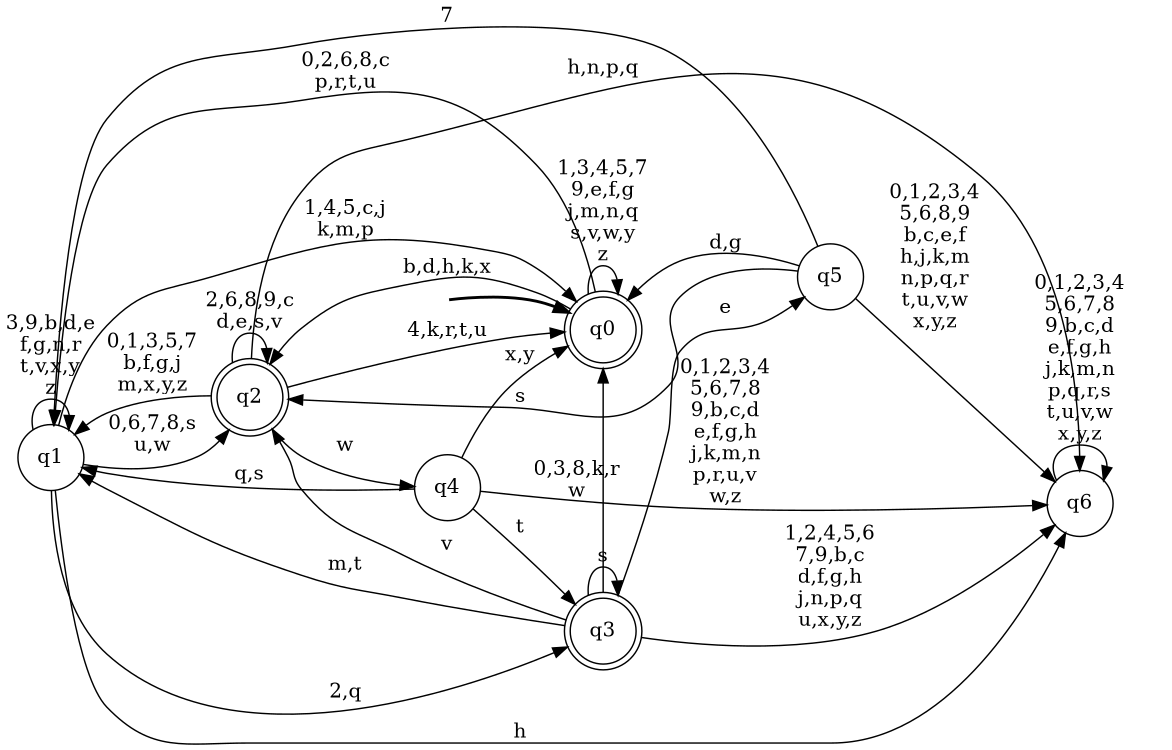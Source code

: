 digraph BlueStar {
__start0 [style = invis, shape = none, label = "", width = 0, height = 0];

rankdir=LR;
size="8,5";

s0 [style="rounded,filled", color="black", fillcolor="white" shape="doublecircle", label="q0"];
s1 [style="filled", color="black", fillcolor="white" shape="circle", label="q1"];
s2 [style="rounded,filled", color="black", fillcolor="white" shape="doublecircle", label="q2"];
s3 [style="rounded,filled", color="black", fillcolor="white" shape="doublecircle", label="q3"];
s4 [style="filled", color="black", fillcolor="white" shape="circle", label="q4"];
s5 [style="filled", color="black", fillcolor="white" shape="circle", label="q5"];
s6 [style="filled", color="black", fillcolor="white" shape="circle", label="q6"];
subgraph cluster_main { 
	graph [pad=".75", ranksep="0.15", nodesep="0.15"];
	 style=invis; 
	__start0 -> s0 [penwidth=2];
}
s0 -> s0 [label="1,3,4,5,7\n9,e,f,g\nj,m,n,q\ns,v,w,y\nz"];
s0 -> s1 [label="0,2,6,8,c\np,r,t,u"];
s0 -> s2 [label="b,d,h,k,x"];
s1 -> s0 [label="1,4,5,c,j\nk,m,p"];
s1 -> s1 [label="3,9,b,d,e\nf,g,n,r\nt,v,x,y\nz"];
s1 -> s2 [label="0,6,7,8,s\nu,w"];
s1 -> s3 [label="2,q"];
s1 -> s6 [label="h"];
s2 -> s0 [label="4,k,r,t,u"];
s2 -> s1 [label="0,1,3,5,7\nb,f,g,j\nm,x,y,z"];
s2 -> s2 [label="2,6,8,9,c\nd,e,s,v"];
s2 -> s4 [label="w"];
s2 -> s6 [label="h,n,p,q"];
s3 -> s0 [label="0,3,8,k,r\nw"];
s3 -> s1 [label="m,t"];
s3 -> s2 [label="v"];
s3 -> s3 [label="s"];
s3 -> s5 [label="e"];
s3 -> s6 [label="1,2,4,5,6\n7,9,b,c\nd,f,g,h\nj,n,p,q\nu,x,y,z"];
s4 -> s0 [label="x,y"];
s4 -> s1 [label="q,s"];
s4 -> s3 [label="t"];
s4 -> s6 [label="0,1,2,3,4\n5,6,7,8\n9,b,c,d\ne,f,g,h\nj,k,m,n\np,r,u,v\nw,z"];
s5 -> s0 [label="d,g"];
s5 -> s1 [label="7"];
s5 -> s2 [label="s"];
s5 -> s6 [label="0,1,2,3,4\n5,6,8,9\nb,c,e,f\nh,j,k,m\nn,p,q,r\nt,u,v,w\nx,y,z"];
s6 -> s6 [label="0,1,2,3,4\n5,6,7,8\n9,b,c,d\ne,f,g,h\nj,k,m,n\np,q,r,s\nt,u,v,w\nx,y,z"];

}